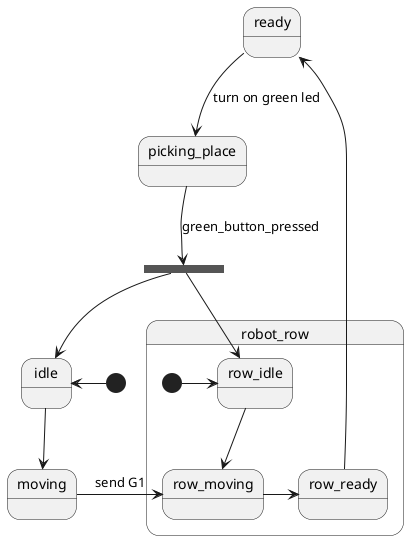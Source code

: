 @startuml


state to_idle   <<fork>>
' state send_G1   <<fork>>


[*] -> idle
idle --> moving 
' send_G1 --> moving
' moving --> ready: M408
ready --> picking_place:  turn on green led
picking_place --> to_idle:  green_button_pressed
to_idle --> idle


state robot_row {
  [*] -> row_idle 
  row_idle --> row_moving
  row_moving -> row_ready
}
moving --> row_moving: send G1
' to_idle --> row_idle
row_ready --> ready
to_idle --> row_idle

@enduml

